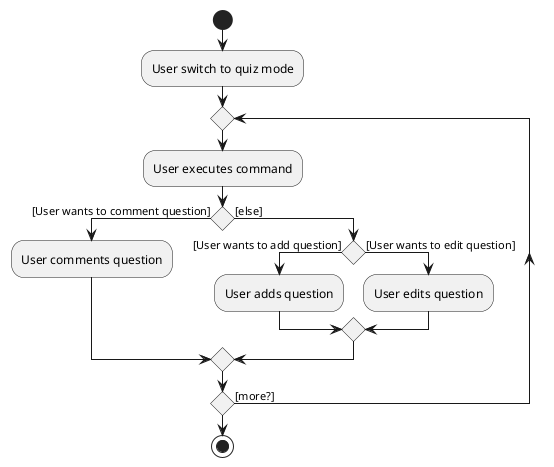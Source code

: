@startuml
start
:User switch to quiz mode;

repeat
:User executes command;

if () then ([User wants to comment question])
    :User comments question;
else ([else])
if () then ([User wants to add question])
    :User adds question;
else ([User wants to edit question])
    :User edits question;
endif
endif
repeat while () is ([more?])

stop
@enduml
